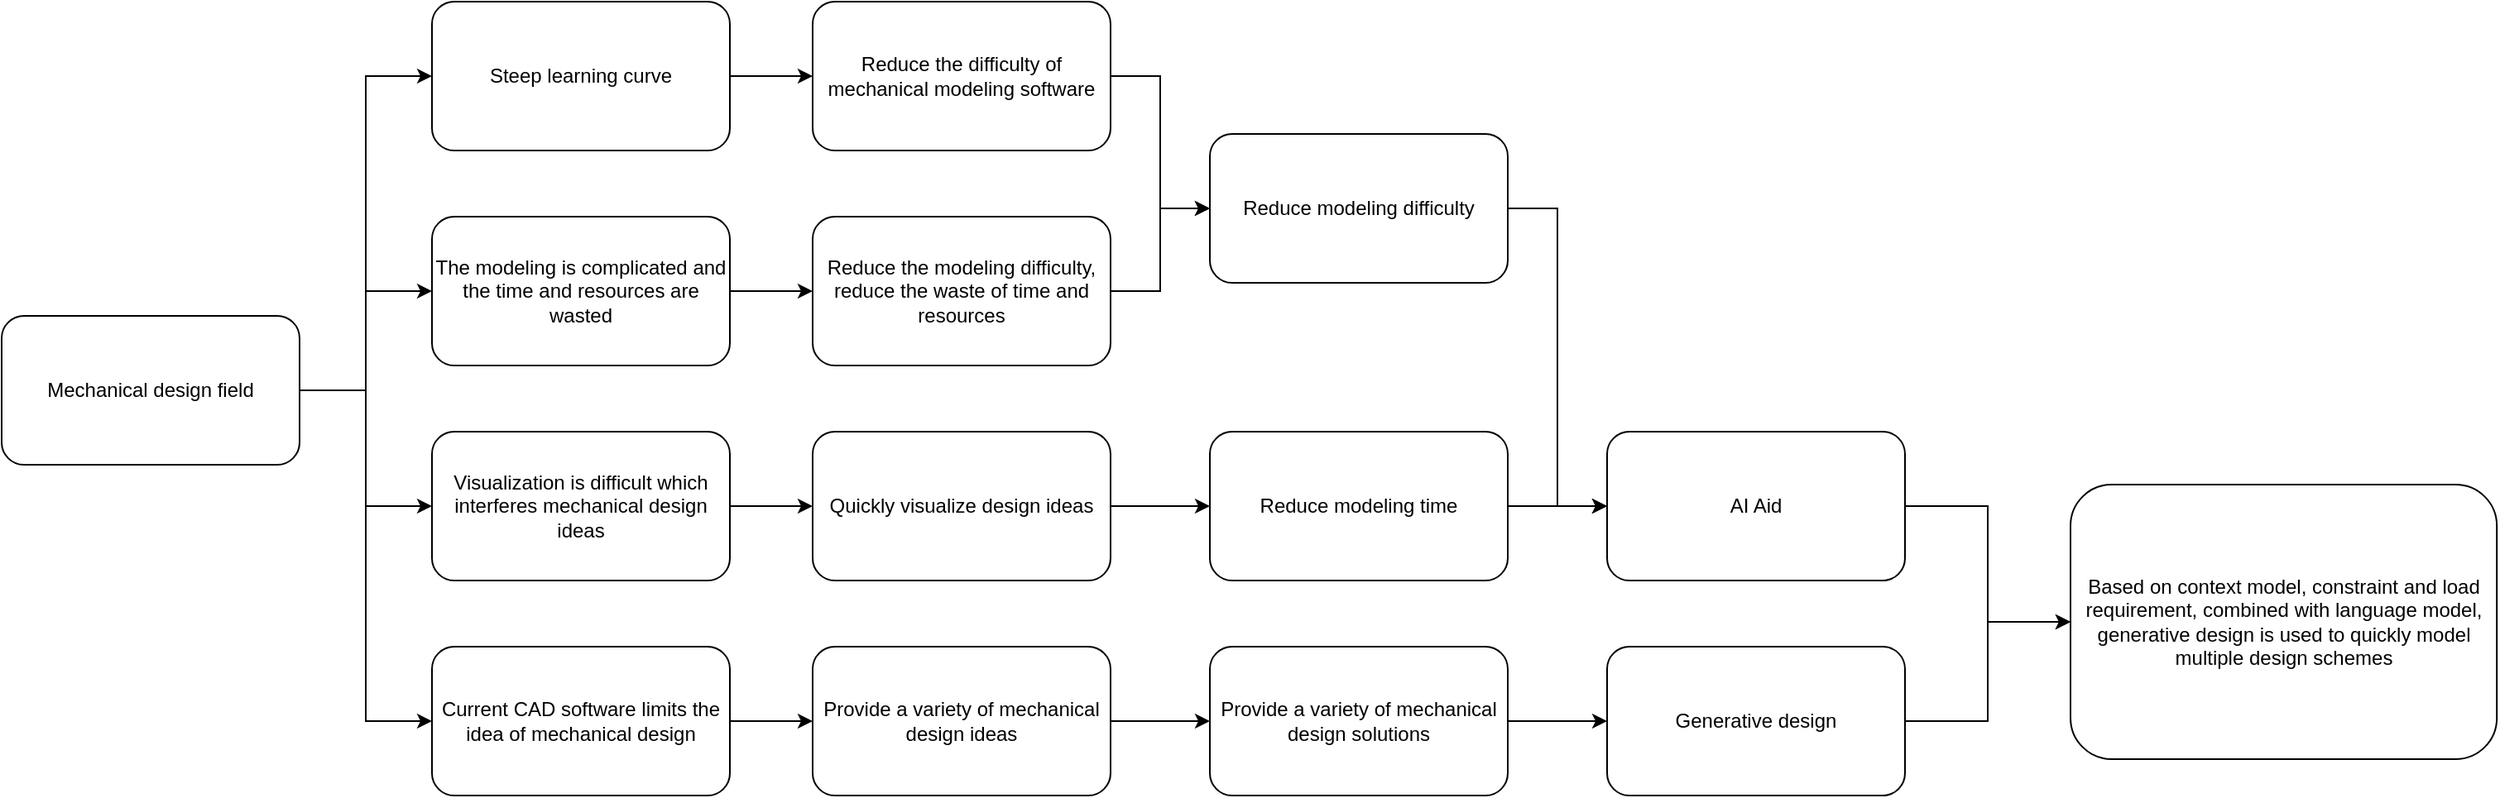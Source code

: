 <mxfile version="21.6.1" type="github">
  <diagram name="第 1 页" id="B0S4sWDJ5THNqiTK3_nA">
    <mxGraphModel dx="2267" dy="896" grid="1" gridSize="10" guides="1" tooltips="1" connect="1" arrows="1" fold="1" page="1" pageScale="1" pageWidth="827" pageHeight="583" math="0" shadow="0">
      <root>
        <mxCell id="0" />
        <mxCell id="1" parent="0" />
        <mxCell id="CM4tmKmZZlN-P_1D_GaO-49" value="" style="edgeStyle=orthogonalEdgeStyle;rounded=0;orthogonalLoop=1;jettySize=auto;html=1;entryX=0;entryY=0.5;entryDx=0;entryDy=0;" edge="1" parent="1" source="CM4tmKmZZlN-P_1D_GaO-33" target="CM4tmKmZZlN-P_1D_GaO-35">
          <mxGeometry relative="1" as="geometry" />
        </mxCell>
        <mxCell id="CM4tmKmZZlN-P_1D_GaO-50" value="" style="edgeStyle=orthogonalEdgeStyle;rounded=0;orthogonalLoop=1;jettySize=auto;html=1;entryX=0;entryY=0.5;entryDx=0;entryDy=0;" edge="1" parent="1" source="CM4tmKmZZlN-P_1D_GaO-33" target="CM4tmKmZZlN-P_1D_GaO-42">
          <mxGeometry relative="1" as="geometry" />
        </mxCell>
        <mxCell id="CM4tmKmZZlN-P_1D_GaO-51" value="" style="edgeStyle=orthogonalEdgeStyle;rounded=0;orthogonalLoop=1;jettySize=auto;html=1;entryX=0;entryY=0.5;entryDx=0;entryDy=0;" edge="1" parent="1" source="CM4tmKmZZlN-P_1D_GaO-33" target="CM4tmKmZZlN-P_1D_GaO-45">
          <mxGeometry relative="1" as="geometry" />
        </mxCell>
        <mxCell id="CM4tmKmZZlN-P_1D_GaO-52" value="" style="edgeStyle=orthogonalEdgeStyle;rounded=0;orthogonalLoop=1;jettySize=auto;html=1;" edge="1" parent="1" source="CM4tmKmZZlN-P_1D_GaO-33" target="CM4tmKmZZlN-P_1D_GaO-41">
          <mxGeometry relative="1" as="geometry" />
        </mxCell>
        <mxCell id="CM4tmKmZZlN-P_1D_GaO-33" value="Mechanical design field" style="rounded=1;whiteSpace=wrap;html=1;" vertex="1" parent="1">
          <mxGeometry x="-780" y="190" width="180" height="90" as="geometry" />
        </mxCell>
        <mxCell id="CM4tmKmZZlN-P_1D_GaO-80" value="" style="edgeStyle=orthogonalEdgeStyle;rounded=0;orthogonalLoop=1;jettySize=auto;html=1;" edge="1" parent="1" source="CM4tmKmZZlN-P_1D_GaO-34" target="CM4tmKmZZlN-P_1D_GaO-78">
          <mxGeometry relative="1" as="geometry" />
        </mxCell>
        <mxCell id="CM4tmKmZZlN-P_1D_GaO-34" value="Generative design" style="rounded=1;whiteSpace=wrap;html=1;" vertex="1" parent="1">
          <mxGeometry x="190" y="390" width="180" height="90" as="geometry" />
        </mxCell>
        <mxCell id="CM4tmKmZZlN-P_1D_GaO-59" value="" style="edgeStyle=orthogonalEdgeStyle;rounded=0;orthogonalLoop=1;jettySize=auto;html=1;" edge="1" parent="1" source="CM4tmKmZZlN-P_1D_GaO-35" target="CM4tmKmZZlN-P_1D_GaO-53">
          <mxGeometry relative="1" as="geometry" />
        </mxCell>
        <mxCell id="CM4tmKmZZlN-P_1D_GaO-35" value="The modeling is complicated and the time and resources are wasted" style="rounded=1;whiteSpace=wrap;html=1;" vertex="1" parent="1">
          <mxGeometry x="-520" y="130" width="180" height="90" as="geometry" />
        </mxCell>
        <mxCell id="CM4tmKmZZlN-P_1D_GaO-79" style="edgeStyle=orthogonalEdgeStyle;rounded=0;orthogonalLoop=1;jettySize=auto;html=1;entryX=0;entryY=0.5;entryDx=0;entryDy=0;" edge="1" parent="1" source="CM4tmKmZZlN-P_1D_GaO-36" target="CM4tmKmZZlN-P_1D_GaO-78">
          <mxGeometry relative="1" as="geometry" />
        </mxCell>
        <mxCell id="CM4tmKmZZlN-P_1D_GaO-36" value="AI Aid" style="rounded=1;whiteSpace=wrap;html=1;" vertex="1" parent="1">
          <mxGeometry x="190" y="260" width="180" height="90" as="geometry" />
        </mxCell>
        <mxCell id="CM4tmKmZZlN-P_1D_GaO-60" value="" style="edgeStyle=orthogonalEdgeStyle;rounded=0;orthogonalLoop=1;jettySize=auto;html=1;" edge="1" parent="1" source="CM4tmKmZZlN-P_1D_GaO-41" target="CM4tmKmZZlN-P_1D_GaO-54">
          <mxGeometry relative="1" as="geometry" />
        </mxCell>
        <mxCell id="CM4tmKmZZlN-P_1D_GaO-41" value="Visualization is difficult which interferes mechanical design ideas" style="rounded=1;whiteSpace=wrap;html=1;" vertex="1" parent="1">
          <mxGeometry x="-520" y="260" width="180" height="90" as="geometry" />
        </mxCell>
        <mxCell id="CM4tmKmZZlN-P_1D_GaO-57" value="" style="edgeStyle=orthogonalEdgeStyle;rounded=0;orthogonalLoop=1;jettySize=auto;html=1;" edge="1" parent="1" source="CM4tmKmZZlN-P_1D_GaO-42" target="CM4tmKmZZlN-P_1D_GaO-55">
          <mxGeometry relative="1" as="geometry" />
        </mxCell>
        <mxCell id="CM4tmKmZZlN-P_1D_GaO-42" value="Current CAD software limits the idea of mechanical design" style="rounded=1;whiteSpace=wrap;html=1;" vertex="1" parent="1">
          <mxGeometry x="-520" y="390" width="180" height="90" as="geometry" />
        </mxCell>
        <mxCell id="CM4tmKmZZlN-P_1D_GaO-58" value="" style="edgeStyle=orthogonalEdgeStyle;rounded=0;orthogonalLoop=1;jettySize=auto;html=1;" edge="1" parent="1" source="CM4tmKmZZlN-P_1D_GaO-45" target="CM4tmKmZZlN-P_1D_GaO-56">
          <mxGeometry relative="1" as="geometry" />
        </mxCell>
        <mxCell id="CM4tmKmZZlN-P_1D_GaO-45" value="Steep learning curve" style="rounded=1;whiteSpace=wrap;html=1;" vertex="1" parent="1">
          <mxGeometry x="-520" width="180" height="90" as="geometry" />
        </mxCell>
        <mxCell id="CM4tmKmZZlN-P_1D_GaO-65" value="" style="edgeStyle=orthogonalEdgeStyle;rounded=0;orthogonalLoop=1;jettySize=auto;html=1;" edge="1" parent="1" source="CM4tmKmZZlN-P_1D_GaO-53" target="CM4tmKmZZlN-P_1D_GaO-64">
          <mxGeometry relative="1" as="geometry" />
        </mxCell>
        <mxCell id="CM4tmKmZZlN-P_1D_GaO-53" value="Reduce the modeling difficulty, reduce the waste of time and resources" style="rounded=1;whiteSpace=wrap;html=1;" vertex="1" parent="1">
          <mxGeometry x="-290" y="130" width="180" height="90" as="geometry" />
        </mxCell>
        <mxCell id="CM4tmKmZZlN-P_1D_GaO-67" value="" style="edgeStyle=orthogonalEdgeStyle;rounded=0;orthogonalLoop=1;jettySize=auto;html=1;" edge="1" parent="1" source="CM4tmKmZZlN-P_1D_GaO-54" target="CM4tmKmZZlN-P_1D_GaO-61">
          <mxGeometry relative="1" as="geometry" />
        </mxCell>
        <mxCell id="CM4tmKmZZlN-P_1D_GaO-54" value="Quickly visualize design ideas" style="rounded=1;whiteSpace=wrap;html=1;" vertex="1" parent="1">
          <mxGeometry x="-290" y="260" width="180" height="90" as="geometry" />
        </mxCell>
        <mxCell id="CM4tmKmZZlN-P_1D_GaO-68" value="" style="edgeStyle=orthogonalEdgeStyle;rounded=0;orthogonalLoop=1;jettySize=auto;html=1;" edge="1" parent="1" source="CM4tmKmZZlN-P_1D_GaO-55" target="CM4tmKmZZlN-P_1D_GaO-62">
          <mxGeometry relative="1" as="geometry" />
        </mxCell>
        <mxCell id="CM4tmKmZZlN-P_1D_GaO-55" value="Provide a variety of mechanical design ideas" style="rounded=1;whiteSpace=wrap;html=1;" vertex="1" parent="1">
          <mxGeometry x="-290" y="390" width="180" height="90" as="geometry" />
        </mxCell>
        <mxCell id="CM4tmKmZZlN-P_1D_GaO-66" value="" style="edgeStyle=orthogonalEdgeStyle;rounded=0;orthogonalLoop=1;jettySize=auto;html=1;" edge="1" parent="1" source="CM4tmKmZZlN-P_1D_GaO-56" target="CM4tmKmZZlN-P_1D_GaO-64">
          <mxGeometry relative="1" as="geometry" />
        </mxCell>
        <mxCell id="CM4tmKmZZlN-P_1D_GaO-56" value="Reduce the difficulty of mechanical modeling software" style="rounded=1;whiteSpace=wrap;html=1;" vertex="1" parent="1">
          <mxGeometry x="-290" width="180" height="90" as="geometry" />
        </mxCell>
        <mxCell id="CM4tmKmZZlN-P_1D_GaO-76" style="edgeStyle=orthogonalEdgeStyle;rounded=0;orthogonalLoop=1;jettySize=auto;html=1;entryX=0;entryY=0.5;entryDx=0;entryDy=0;" edge="1" parent="1" source="CM4tmKmZZlN-P_1D_GaO-61" target="CM4tmKmZZlN-P_1D_GaO-36">
          <mxGeometry relative="1" as="geometry" />
        </mxCell>
        <mxCell id="CM4tmKmZZlN-P_1D_GaO-61" value="Reduce modeling time" style="rounded=1;whiteSpace=wrap;html=1;" vertex="1" parent="1">
          <mxGeometry x="-50" y="260" width="180" height="90" as="geometry" />
        </mxCell>
        <mxCell id="CM4tmKmZZlN-P_1D_GaO-74" value="" style="edgeStyle=orthogonalEdgeStyle;rounded=0;orthogonalLoop=1;jettySize=auto;html=1;" edge="1" parent="1" source="CM4tmKmZZlN-P_1D_GaO-62" target="CM4tmKmZZlN-P_1D_GaO-34">
          <mxGeometry relative="1" as="geometry" />
        </mxCell>
        <mxCell id="CM4tmKmZZlN-P_1D_GaO-62" value="Provide a variety of mechanical design solutions" style="rounded=1;whiteSpace=wrap;html=1;" vertex="1" parent="1">
          <mxGeometry x="-50" y="390" width="180" height="90" as="geometry" />
        </mxCell>
        <mxCell id="CM4tmKmZZlN-P_1D_GaO-77" style="edgeStyle=orthogonalEdgeStyle;rounded=0;orthogonalLoop=1;jettySize=auto;html=1;entryX=0;entryY=0.5;entryDx=0;entryDy=0;" edge="1" parent="1" source="CM4tmKmZZlN-P_1D_GaO-64" target="CM4tmKmZZlN-P_1D_GaO-36">
          <mxGeometry relative="1" as="geometry" />
        </mxCell>
        <mxCell id="CM4tmKmZZlN-P_1D_GaO-64" value="Reduce modeling difficulty" style="rounded=1;whiteSpace=wrap;html=1;" vertex="1" parent="1">
          <mxGeometry x="-50" y="80" width="180" height="90" as="geometry" />
        </mxCell>
        <mxCell id="CM4tmKmZZlN-P_1D_GaO-78" value="Based on context model, constraint and load requirement, combined with language model, generative design is used to quickly model multiple design schemes" style="rounded=1;whiteSpace=wrap;html=1;" vertex="1" parent="1">
          <mxGeometry x="470" y="292" width="257.59" height="166" as="geometry" />
        </mxCell>
      </root>
    </mxGraphModel>
  </diagram>
</mxfile>
